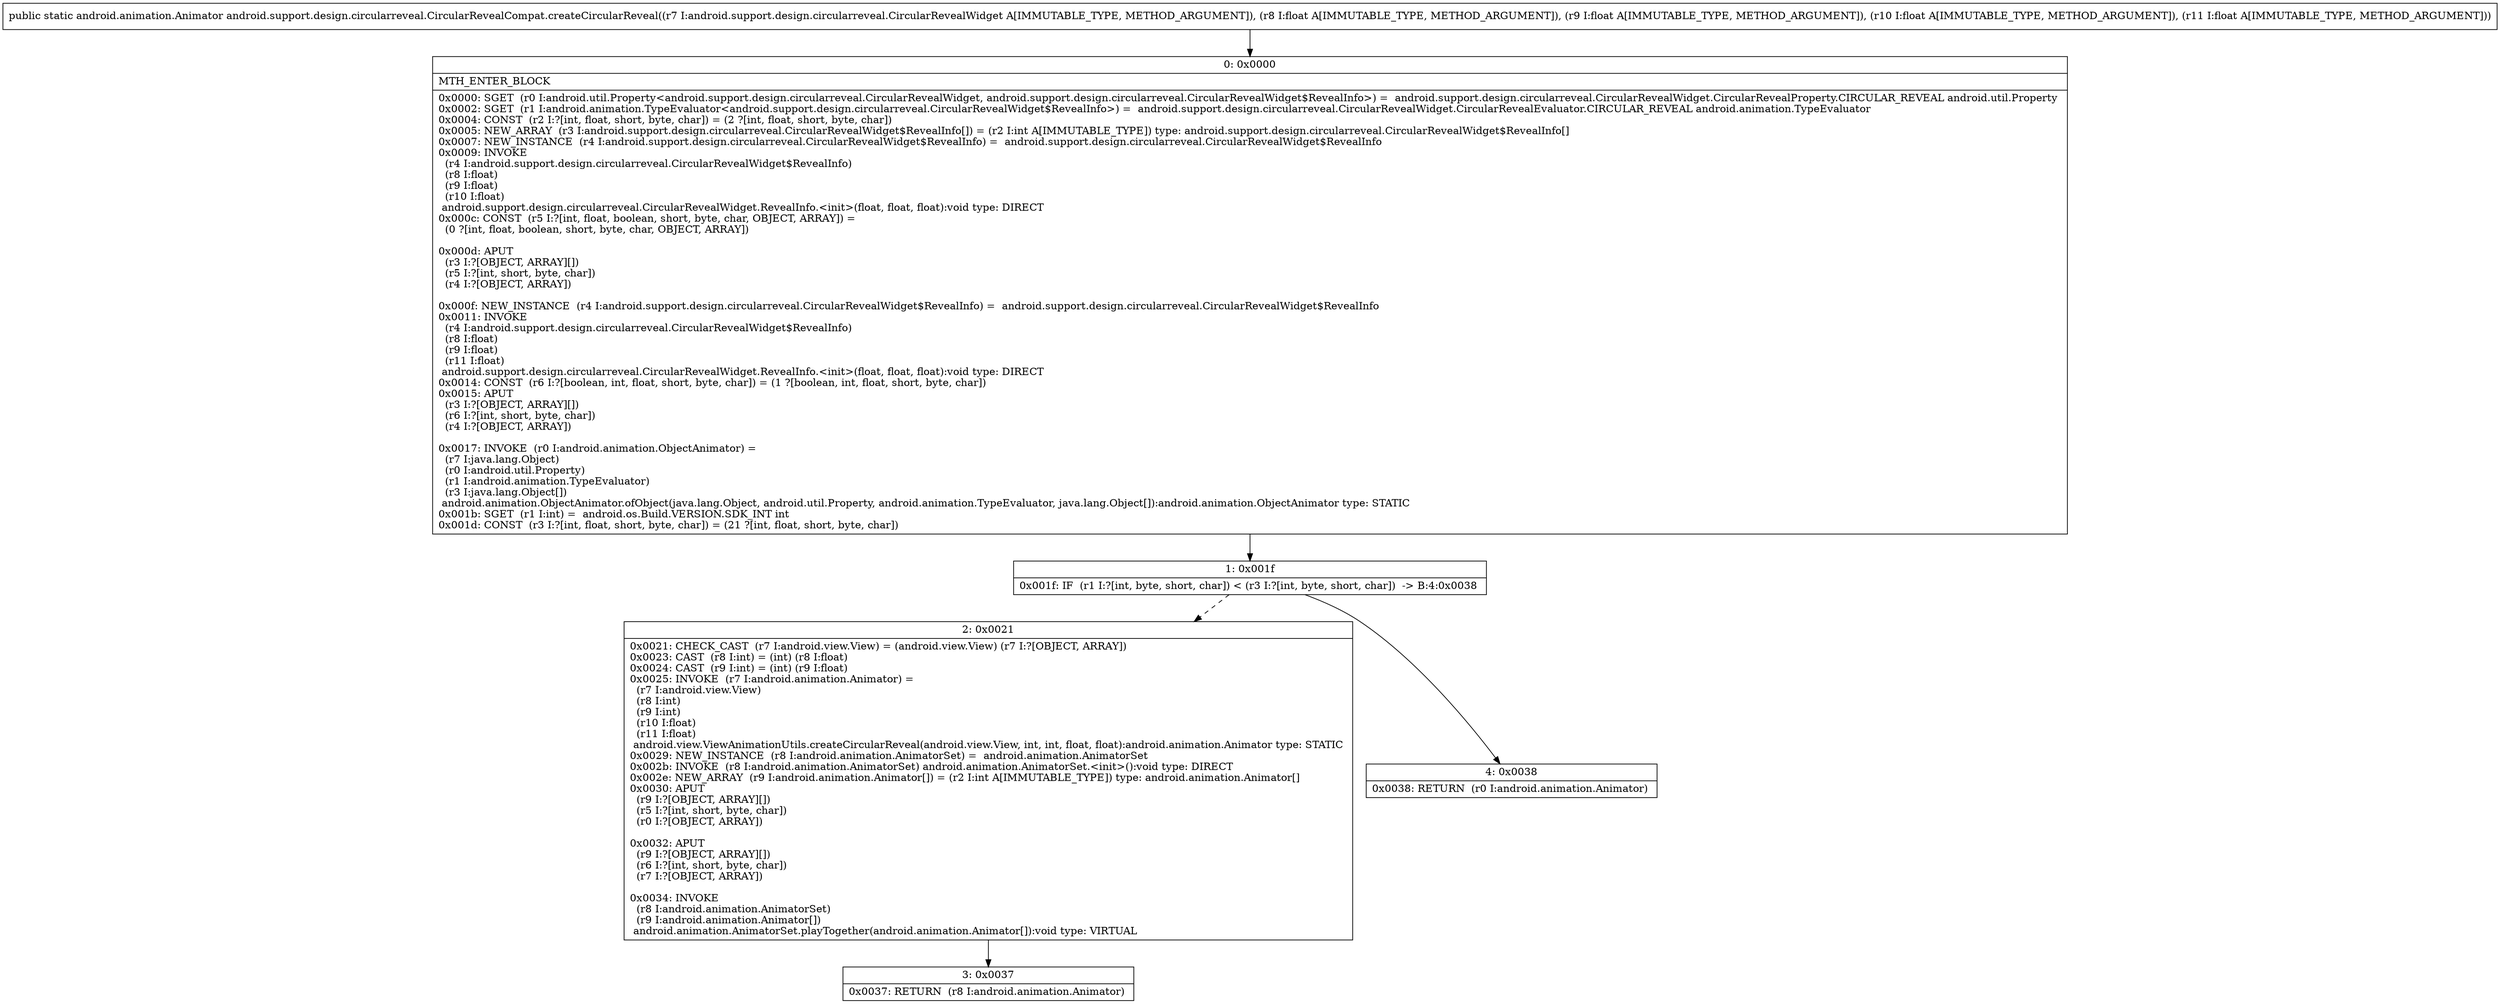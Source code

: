 digraph "CFG forandroid.support.design.circularreveal.CircularRevealCompat.createCircularReveal(Landroid\/support\/design\/circularreveal\/CircularRevealWidget;FFFF)Landroid\/animation\/Animator;" {
Node_0 [shape=record,label="{0\:\ 0x0000|MTH_ENTER_BLOCK\l|0x0000: SGET  (r0 I:android.util.Property\<android.support.design.circularreveal.CircularRevealWidget, android.support.design.circularreveal.CircularRevealWidget$RevealInfo\>) =  android.support.design.circularreveal.CircularRevealWidget.CircularRevealProperty.CIRCULAR_REVEAL android.util.Property \l0x0002: SGET  (r1 I:android.animation.TypeEvaluator\<android.support.design.circularreveal.CircularRevealWidget$RevealInfo\>) =  android.support.design.circularreveal.CircularRevealWidget.CircularRevealEvaluator.CIRCULAR_REVEAL android.animation.TypeEvaluator \l0x0004: CONST  (r2 I:?[int, float, short, byte, char]) = (2 ?[int, float, short, byte, char]) \l0x0005: NEW_ARRAY  (r3 I:android.support.design.circularreveal.CircularRevealWidget$RevealInfo[]) = (r2 I:int A[IMMUTABLE_TYPE]) type: android.support.design.circularreveal.CircularRevealWidget$RevealInfo[] \l0x0007: NEW_INSTANCE  (r4 I:android.support.design.circularreveal.CircularRevealWidget$RevealInfo) =  android.support.design.circularreveal.CircularRevealWidget$RevealInfo \l0x0009: INVOKE  \l  (r4 I:android.support.design.circularreveal.CircularRevealWidget$RevealInfo)\l  (r8 I:float)\l  (r9 I:float)\l  (r10 I:float)\l android.support.design.circularreveal.CircularRevealWidget.RevealInfo.\<init\>(float, float, float):void type: DIRECT \l0x000c: CONST  (r5 I:?[int, float, boolean, short, byte, char, OBJECT, ARRAY]) = \l  (0 ?[int, float, boolean, short, byte, char, OBJECT, ARRAY])\l \l0x000d: APUT  \l  (r3 I:?[OBJECT, ARRAY][])\l  (r5 I:?[int, short, byte, char])\l  (r4 I:?[OBJECT, ARRAY])\l \l0x000f: NEW_INSTANCE  (r4 I:android.support.design.circularreveal.CircularRevealWidget$RevealInfo) =  android.support.design.circularreveal.CircularRevealWidget$RevealInfo \l0x0011: INVOKE  \l  (r4 I:android.support.design.circularreveal.CircularRevealWidget$RevealInfo)\l  (r8 I:float)\l  (r9 I:float)\l  (r11 I:float)\l android.support.design.circularreveal.CircularRevealWidget.RevealInfo.\<init\>(float, float, float):void type: DIRECT \l0x0014: CONST  (r6 I:?[boolean, int, float, short, byte, char]) = (1 ?[boolean, int, float, short, byte, char]) \l0x0015: APUT  \l  (r3 I:?[OBJECT, ARRAY][])\l  (r6 I:?[int, short, byte, char])\l  (r4 I:?[OBJECT, ARRAY])\l \l0x0017: INVOKE  (r0 I:android.animation.ObjectAnimator) = \l  (r7 I:java.lang.Object)\l  (r0 I:android.util.Property)\l  (r1 I:android.animation.TypeEvaluator)\l  (r3 I:java.lang.Object[])\l android.animation.ObjectAnimator.ofObject(java.lang.Object, android.util.Property, android.animation.TypeEvaluator, java.lang.Object[]):android.animation.ObjectAnimator type: STATIC \l0x001b: SGET  (r1 I:int) =  android.os.Build.VERSION.SDK_INT int \l0x001d: CONST  (r3 I:?[int, float, short, byte, char]) = (21 ?[int, float, short, byte, char]) \l}"];
Node_1 [shape=record,label="{1\:\ 0x001f|0x001f: IF  (r1 I:?[int, byte, short, char]) \< (r3 I:?[int, byte, short, char])  \-\> B:4:0x0038 \l}"];
Node_2 [shape=record,label="{2\:\ 0x0021|0x0021: CHECK_CAST  (r7 I:android.view.View) = (android.view.View) (r7 I:?[OBJECT, ARRAY]) \l0x0023: CAST  (r8 I:int) = (int) (r8 I:float) \l0x0024: CAST  (r9 I:int) = (int) (r9 I:float) \l0x0025: INVOKE  (r7 I:android.animation.Animator) = \l  (r7 I:android.view.View)\l  (r8 I:int)\l  (r9 I:int)\l  (r10 I:float)\l  (r11 I:float)\l android.view.ViewAnimationUtils.createCircularReveal(android.view.View, int, int, float, float):android.animation.Animator type: STATIC \l0x0029: NEW_INSTANCE  (r8 I:android.animation.AnimatorSet) =  android.animation.AnimatorSet \l0x002b: INVOKE  (r8 I:android.animation.AnimatorSet) android.animation.AnimatorSet.\<init\>():void type: DIRECT \l0x002e: NEW_ARRAY  (r9 I:android.animation.Animator[]) = (r2 I:int A[IMMUTABLE_TYPE]) type: android.animation.Animator[] \l0x0030: APUT  \l  (r9 I:?[OBJECT, ARRAY][])\l  (r5 I:?[int, short, byte, char])\l  (r0 I:?[OBJECT, ARRAY])\l \l0x0032: APUT  \l  (r9 I:?[OBJECT, ARRAY][])\l  (r6 I:?[int, short, byte, char])\l  (r7 I:?[OBJECT, ARRAY])\l \l0x0034: INVOKE  \l  (r8 I:android.animation.AnimatorSet)\l  (r9 I:android.animation.Animator[])\l android.animation.AnimatorSet.playTogether(android.animation.Animator[]):void type: VIRTUAL \l}"];
Node_3 [shape=record,label="{3\:\ 0x0037|0x0037: RETURN  (r8 I:android.animation.Animator) \l}"];
Node_4 [shape=record,label="{4\:\ 0x0038|0x0038: RETURN  (r0 I:android.animation.Animator) \l}"];
MethodNode[shape=record,label="{public static android.animation.Animator android.support.design.circularreveal.CircularRevealCompat.createCircularReveal((r7 I:android.support.design.circularreveal.CircularRevealWidget A[IMMUTABLE_TYPE, METHOD_ARGUMENT]), (r8 I:float A[IMMUTABLE_TYPE, METHOD_ARGUMENT]), (r9 I:float A[IMMUTABLE_TYPE, METHOD_ARGUMENT]), (r10 I:float A[IMMUTABLE_TYPE, METHOD_ARGUMENT]), (r11 I:float A[IMMUTABLE_TYPE, METHOD_ARGUMENT])) }"];
MethodNode -> Node_0;
Node_0 -> Node_1;
Node_1 -> Node_2[style=dashed];
Node_1 -> Node_4;
Node_2 -> Node_3;
}

